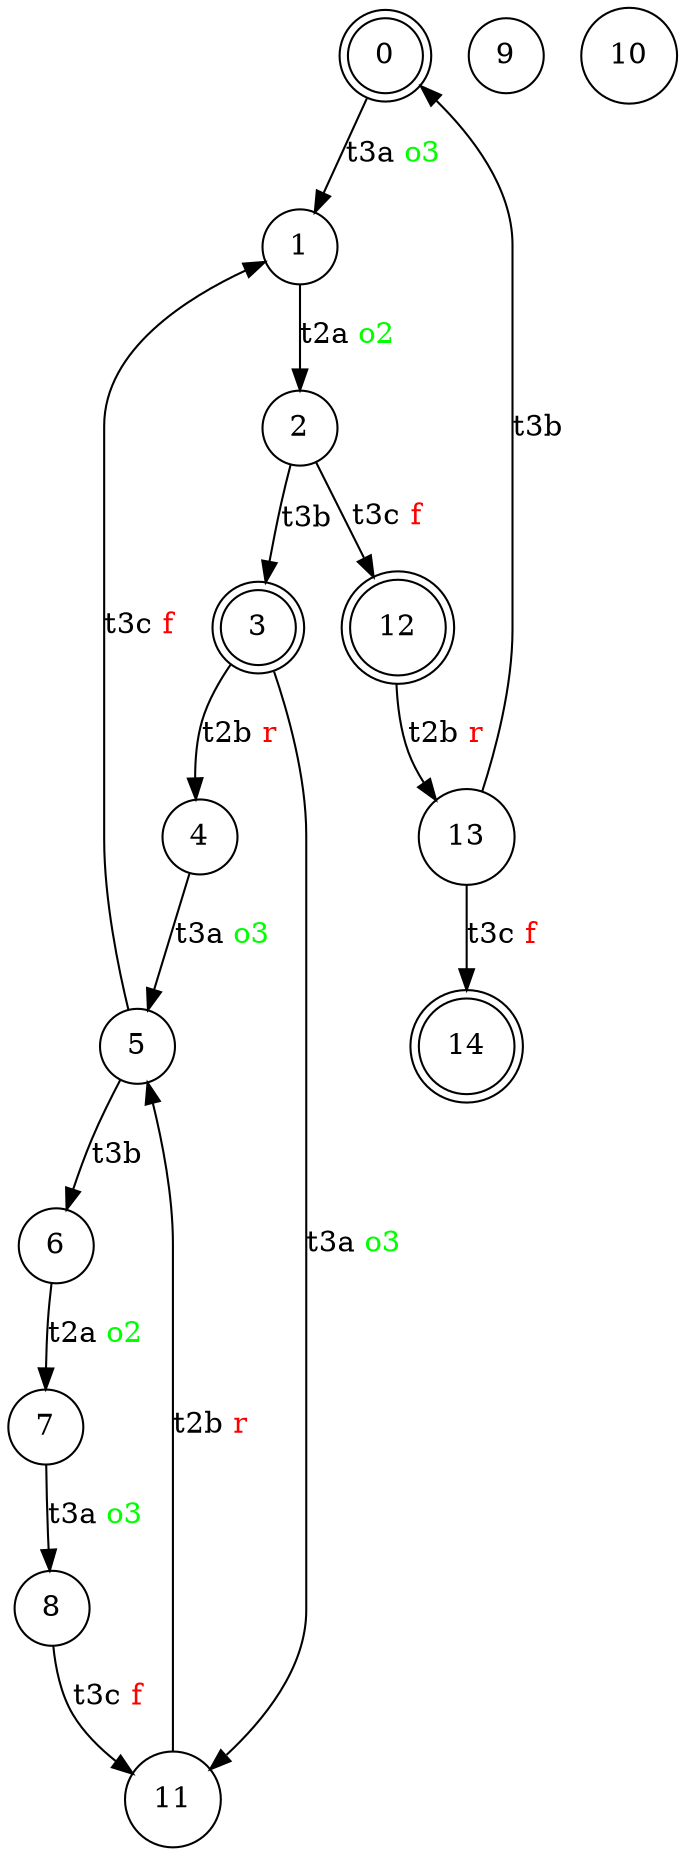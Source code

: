 digraph Rete1_RS_old_id {
	0 [shape=doublecircle]
	1 [shape=circle]
	2 [shape=circle]
	3 [shape=doublecircle]
	4 [shape=circle]
	5 [shape=circle]
	6 [shape=circle]
	7 [shape=circle]
	8 [shape=circle]
	11 [shape=circle]
	12 [shape=doublecircle]
	13 [shape=circle]
	14 [shape=doublecircle]
	9 [shape=circle]
	10 [shape=circle]
	0 -> 1 [label=<t3a <FONT COLOR="green">o3</FONT>>]
	1 -> 2 [label=<t2a <FONT COLOR="green">o2</FONT>>]
	2 -> 3 [label=t3b]
	3 -> 4 [label=<t2b <FONT COLOR="red">r</FONT>>]
	4 -> 5 [label=<t3a <FONT COLOR="green">o3</FONT>>]
	5 -> 6 [label=t3b]
	6 -> 7 [label=<t2a <FONT COLOR="green">o2</FONT>>]
	7 -> 8 [label=<t3a <FONT COLOR="green">o3</FONT>>]
	8 -> 11 [label=<t3c <FONT COLOR="red">f</FONT>>]
	11 -> 5 [label=<t2b <FONT COLOR="red">r</FONT>>]
	5 -> 1 [label=<t3c <FONT COLOR="red">f</FONT>>]
	3 -> 11 [label=<t3a <FONT COLOR="green">o3</FONT>>]
	2 -> 12 [label=<t3c <FONT COLOR="red">f</FONT>>]
	12 -> 13 [label=<t2b <FONT COLOR="red">r</FONT>>]
	13 -> 0 [label=t3b]
	13 -> 14 [label=<t3c <FONT COLOR="red">f</FONT>>]
}
